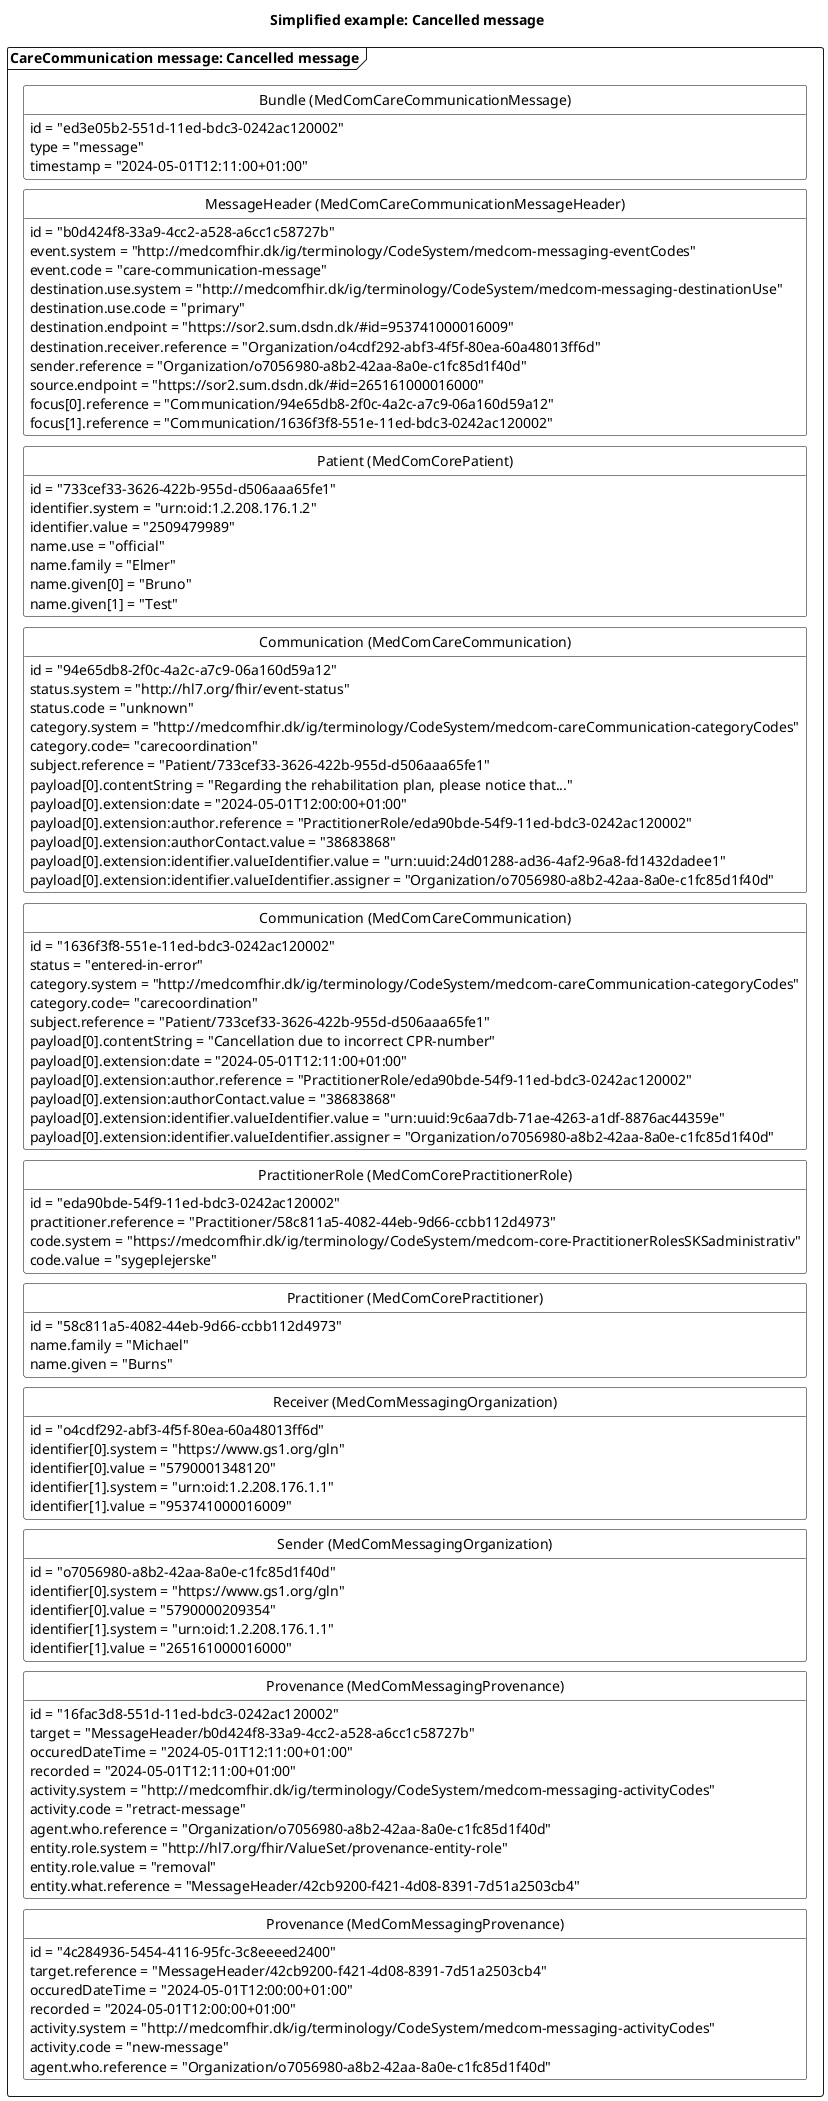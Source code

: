 @startuml CCcancelMessage

'layout
skinparam class {
    BackgroundColor White
    BorderColor Black
    ArrowColor Black
  }
hide circle
hide empty members
skinparam SameClassWidth true
skinparam Ranksep 10


'title
title Simplified example: Cancelled message

'Message 1: error message
package "CareCommunication message: Cancelled message" as error <<Frame>>{
    class "Bundle (MedComCareCommunicationMessage)" as errorB {
        id = "ed3e05b2-551d-11ed-bdc3-0242ac120002"
        type = "message"
        timestamp = "2024-05-01T12:11:00+01:00"
    }
    class "MessageHeader (MedComCareCommunicationMessageHeader)" as errorMH{
        id = "b0d424f8-33a9-4cc2-a528-a6cc1c58727b"
        event.system = "http://medcomfhir.dk/ig/terminology/CodeSystem/medcom-messaging-eventCodes"
        event.code = "care-communication-message"
        destination.use.system = "http://medcomfhir.dk/ig/terminology/CodeSystem/medcom-messaging-destinationUse"
        destination.use.code = "primary"
        destination.endpoint = "https://sor2.sum.dsdn.dk/#id=953741000016009"
        destination.receiver.reference = "Organization/o4cdf292-abf3-4f5f-80ea-60a48013ff6d"
        sender.reference = "Organization/o7056980-a8b2-42aa-8a0e-c1fc85d1f40d"
        source.endpoint = "https://sor2.sum.dsdn.dk/#id=265161000016000"
        focus[0].reference = "Communication/94e65db8-2f0c-4a2c-a7c9-06a160d59a12"
        focus[1].reference = "Communication/1636f3f8-551e-11ed-bdc3-0242ac120002"
    }
    class "Patient (MedComCorePatient)" as errorPT{
        id = "733cef33-3626-422b-955d-d506aaa65fe1"
        identifier.system = "urn:oid:1.2.208.176.1.2"
        identifier.value = "2509479989"
        name.use = "official"
        name.family = "Elmer"
        name.given[0] = "Bruno"
        name.given[1] = "Test"
    }
    class "Communication (MedComCareCommunication)" as newCom{
        id = "94e65db8-2f0c-4a2c-a7c9-06a160d59a12"
        status.system = "http://hl7.org/fhir/event-status" 
        status.code = "unknown"
        category.system = "http://medcomfhir.dk/ig/terminology/CodeSystem/medcom-careCommunication-categoryCodes"
        category.code= "carecoordination"
        subject.reference = "Patient/733cef33-3626-422b-955d-d506aaa65fe1"
        payload[0].contentString = "Regarding the rehabilitation plan, please notice that..."
        payload[0].extension:date = "2024-05-01T12:00:00+01:00"
        payload[0].extension:author.reference = "PractitionerRole/eda90bde-54f9-11ed-bdc3-0242ac120002"
        payload[0].extension:authorContact.value = "38683868"
        payload[0].extension:identifier.valueIdentifier.value = "urn:uuid:24d01288-ad36-4af2-96a8-fd1432dadee1"
        payload[0].extension:identifier.valueIdentifier.assigner = "Organization/o7056980-a8b2-42aa-8a0e-c1fc85d1f40d"
    }
    class "Communication (MedComCareCommunication)" as errorCom{
        id = "1636f3f8-551e-11ed-bdc3-0242ac120002"
        status = "entered-in-error"
        category.system = "http://medcomfhir.dk/ig/terminology/CodeSystem/medcom-careCommunication-categoryCodes"
        category.code= "carecoordination"
        subject.reference = "Patient/733cef33-3626-422b-955d-d506aaa65fe1"
        payload[0].contentString = "Cancellation due to incorrect CPR-number"
        payload[0].extension:date = "2024-05-01T12:11:00+01:00"
        payload[0].extension:author.reference = "PractitionerRole/eda90bde-54f9-11ed-bdc3-0242ac120002"
        payload[0].extension:authorContact.value = "38683868"
        payload[0].extension:identifier.valueIdentifier.value = "urn:uuid:9c6aa7db-71ae-4263-a1df-8876ac44359e"
        payload[0].extension:identifier.valueIdentifier.assigner = "Organization/o7056980-a8b2-42aa-8a0e-c1fc85d1f40d"
    }
    class "PractitionerRole (MedComCorePractitionerRole)" as errorPracR{
        id = "eda90bde-54f9-11ed-bdc3-0242ac120002"
        practitioner.reference = "Practitioner/58c811a5-4082-44eb-9d66-ccbb112d4973"
        code.system = "https://medcomfhir.dk/ig/terminology/CodeSystem/medcom-core-PractitionerRolesSKSadministrativ"
        code.value = "sygeplejerske"
    }
    class "Practitioner (MedComCorePractitioner)" as errorPrac{
        id = "58c811a5-4082-44eb-9d66-ccbb112d4973"
        name.family = "Michael"
        name.given = "Burns"
    }
    class "Receiver (MedComMessagingOrganization)" as errorROrg{
        id = "o4cdf292-abf3-4f5f-80ea-60a48013ff6d"
        identifier[0].system = "https://www.gs1.org/gln"
        identifier[0].value = "5790001348120"
        identifier[1].system = "urn:oid:1.2.208.176.1.1"
        identifier[1].value = "953741000016009"
    }
    class "Sender (MedComMessagingOrganization)" as errorSOrg{
        id = "o7056980-a8b2-42aa-8a0e-c1fc85d1f40d"
        identifier[0].system = "https://www.gs1.org/gln"
        identifier[0].value = "5790000209354"
        identifier[1].system = "urn:oid:1.2.208.176.1.1"
        identifier[1].value = "265161000016000"
    }
    class "Provenance (MedComMessagingProvenance)" as errorPRO{
        id = "16fac3d8-551d-11ed-bdc3-0242ac120002"
        target = "MessageHeader/b0d424f8-33a9-4cc2-a528-a6cc1c58727b"
        occuredDateTime = "2024-05-01T12:11:00+01:00"
        recorded = "2024-05-01T12:11:00+01:00"
        activity.system = "http://medcomfhir.dk/ig/terminology/CodeSystem/medcom-messaging-activityCodes"
        activity.code = "retract-message"
        agent.who.reference = "Organization/o7056980-a8b2-42aa-8a0e-c1fc85d1f40d"
        entity.role.system = "http://hl7.org/fhir/ValueSet/provenance-entity-role"
        entity.role.value = "removal"
        entity.what.reference = "MessageHeader/42cb9200-f421-4d08-8391-7d51a2503cb4"
    }
    class "Provenance (MedComMessagingProvenance)" as newPRO{
        id = "4c284936-5454-4116-95fc-3c8eeeed2400"
        target.reference = "MessageHeader/42cb9200-f421-4d08-8391-7d51a2503cb4"
        occuredDateTime = "2024-05-01T12:00:00+01:00"
        recorded = "2024-05-01T12:00:00+01:00"
        activity.system = "http://medcomfhir.dk/ig/terminology/CodeSystem/medcom-messaging-activityCodes"
        activity.code = "new-message"
        agent.who.reference = "Organization/o7056980-a8b2-42aa-8a0e-c1fc85d1f40d"
    }

errorB -[hidden]- errorMH
errorMH -[hidden]-errorPT
errorPT-[hidden]-newCom
newCom -[hidden]-errorCom
errorCom -[hidden]-errorPracR
errorPracR-[hidden]-errorPrac
errorPrac-[hidden]-errorROrg
errorROrg-[hidden]- errorSOrg
errorSOrg-[hidden]-errorPRO
errorPRO-[hidden]-newPRO


@enduml
